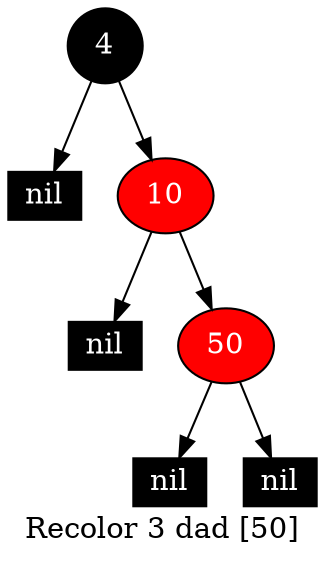 digraph G {
    label="Recolor 3 dad [50]";
    node [width=0.5,fontcolor=white,style=filled];
    4 [fillcolor=black]
    4 -> NULLl4
    NULLl4 [label="nil",width=0.3,height=0.2,shape=box,fillcolor=black]
    4 -> 10
    10 [fillcolor=red]
    10 -> NULLl10
    NULLl10 [label="nil",width=0.3,height=0.2,shape=box,fillcolor=black]
    10 -> 50
    50 [fillcolor=red]
    50 -> NULLl50
    NULLl50 [label="nil",width=0.3,height=0.2,shape=box,fillcolor=black]
    50 -> NULLr50
    NULLr50 [label="nil",width=0.3,height=0.2,shape=box,fillcolor=black]
}
